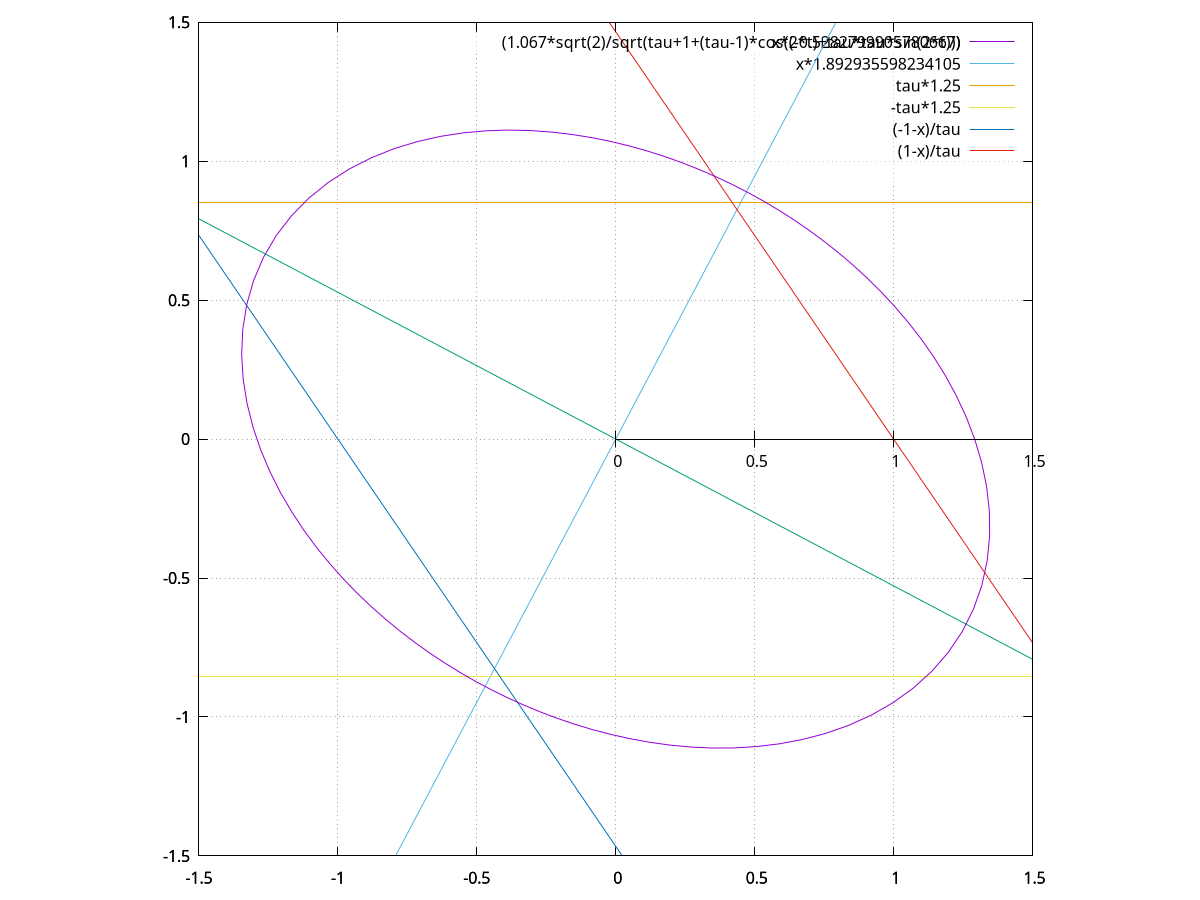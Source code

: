 set grid
set size ratio -1
set xrange [-1.5:1.5]
set yrange [-1.5:1.5]

tau = 0.6823278038280194

set multiplot

# /tmp/rauzy : cf test_rauzy.ml

plot "/tmp/rauzy", x*(-0.5282799905780667),x*1.892935598234105, tau*1.25, -tau*1.25, (-1-x)/tau, (1-x)/tau
set polar
plot (1.067*sqrt(2)/sqrt(tau+1+(tau-1)*cos(2*t)+tau*tau*sin(2*t)))
unset polar
